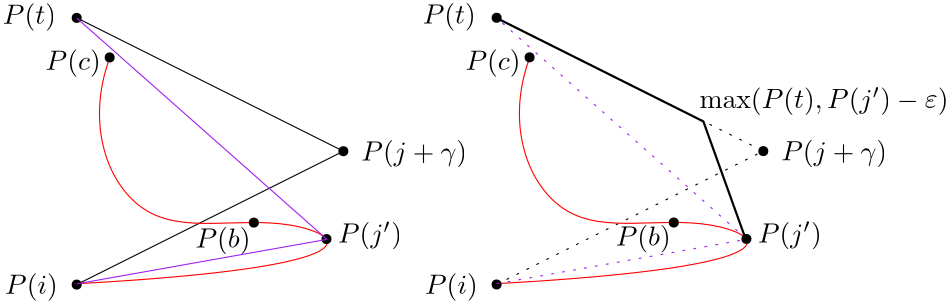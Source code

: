 <?xml version="1.0"?>
<!DOCTYPE ipe SYSTEM "ipe.dtd">
<ipe version="70218" creator="Ipe 7.2.30">
<info created="D:20251028134753" modified="D:20251028162535"/>
<ipestyle name="basic">
<symbol name="arrow/arc(spx)">
<path stroke="sym-stroke" fill="sym-stroke" pen="sym-pen">
0 0 m
-1 0.333 l
-1 -0.333 l
h
</path>
</symbol>
<symbol name="arrow/farc(spx)">
<path stroke="sym-stroke" fill="white" pen="sym-pen">
0 0 m
-1 0.333 l
-1 -0.333 l
h
</path>
</symbol>
<symbol name="arrow/ptarc(spx)">
<path stroke="sym-stroke" fill="sym-stroke" pen="sym-pen">
0 0 m
-1 0.333 l
-0.8 0 l
-1 -0.333 l
h
</path>
</symbol>
<symbol name="arrow/fptarc(spx)">
<path stroke="sym-stroke" fill="white" pen="sym-pen">
0 0 m
-1 0.333 l
-0.8 0 l
-1 -0.333 l
h
</path>
</symbol>
<symbol name="mark/circle(sx)" transformations="translations">
<path fill="sym-stroke">
0.6 0 0 0.6 0 0 e
0.4 0 0 0.4 0 0 e
</path>
</symbol>
<symbol name="mark/disk(sx)" transformations="translations">
<path fill="sym-stroke">
0.6 0 0 0.6 0 0 e
</path>
</symbol>
<symbol name="mark/fdisk(sfx)" transformations="translations">
<group>
<path fill="sym-fill">
0.5 0 0 0.5 0 0 e
</path>
<path fill="sym-stroke" fillrule="eofill">
0.6 0 0 0.6 0 0 e
0.4 0 0 0.4 0 0 e
</path>
</group>
</symbol>
<symbol name="mark/box(sx)" transformations="translations">
<path fill="sym-stroke" fillrule="eofill">
-0.6 -0.6 m
0.6 -0.6 l
0.6 0.6 l
-0.6 0.6 l
h
-0.4 -0.4 m
0.4 -0.4 l
0.4 0.4 l
-0.4 0.4 l
h
</path>
</symbol>
<symbol name="mark/square(sx)" transformations="translations">
<path fill="sym-stroke">
-0.6 -0.6 m
0.6 -0.6 l
0.6 0.6 l
-0.6 0.6 l
h
</path>
</symbol>
<symbol name="mark/fsquare(sfx)" transformations="translations">
<group>
<path fill="sym-fill">
-0.5 -0.5 m
0.5 -0.5 l
0.5 0.5 l
-0.5 0.5 l
h
</path>
<path fill="sym-stroke" fillrule="eofill">
-0.6 -0.6 m
0.6 -0.6 l
0.6 0.6 l
-0.6 0.6 l
h
-0.4 -0.4 m
0.4 -0.4 l
0.4 0.4 l
-0.4 0.4 l
h
</path>
</group>
</symbol>
<symbol name="mark/cross(sx)" transformations="translations">
<group>
<path fill="sym-stroke">
-0.43 -0.57 m
0.57 0.43 l
0.43 0.57 l
-0.57 -0.43 l
h
</path>
<path fill="sym-stroke">
-0.43 0.57 m
0.57 -0.43 l
0.43 -0.57 l
-0.57 0.43 l
h
</path>
</group>
</symbol>
<symbol name="arrow/fnormal(spx)">
<path stroke="sym-stroke" fill="white" pen="sym-pen">
0 0 m
-1 0.333 l
-1 -0.333 l
h
</path>
</symbol>
<symbol name="arrow/pointed(spx)">
<path stroke="sym-stroke" fill="sym-stroke" pen="sym-pen">
0 0 m
-1 0.333 l
-0.8 0 l
-1 -0.333 l
h
</path>
</symbol>
<symbol name="arrow/fpointed(spx)">
<path stroke="sym-stroke" fill="white" pen="sym-pen">
0 0 m
-1 0.333 l
-0.8 0 l
-1 -0.333 l
h
</path>
</symbol>
<symbol name="arrow/linear(spx)">
<path stroke="sym-stroke" pen="sym-pen">
-1 0.333 m
0 0 l
-1 -0.333 l
</path>
</symbol>
<symbol name="arrow/fdouble(spx)">
<path stroke="sym-stroke" fill="white" pen="sym-pen">
0 0 m
-1 0.333 l
-1 -0.333 l
h
-1 0 m
-2 0.333 l
-2 -0.333 l
h
</path>
</symbol>
<symbol name="arrow/double(spx)">
<path stroke="sym-stroke" fill="sym-stroke" pen="sym-pen">
0 0 m
-1 0.333 l
-1 -0.333 l
h
-1 0 m
-2 0.333 l
-2 -0.333 l
h
</path>
</symbol>
<symbol name="arrow/mid-normal(spx)">
<path stroke="sym-stroke" fill="sym-stroke" pen="sym-pen">
0.5 0 m
-0.5 0.333 l
-0.5 -0.333 l
h
</path>
</symbol>
<symbol name="arrow/mid-fnormal(spx)">
<path stroke="sym-stroke" fill="white" pen="sym-pen">
0.5 0 m
-0.5 0.333 l
-0.5 -0.333 l
h
</path>
</symbol>
<symbol name="arrow/mid-pointed(spx)">
<path stroke="sym-stroke" fill="sym-stroke" pen="sym-pen">
0.5 0 m
-0.5 0.333 l
-0.3 0 l
-0.5 -0.333 l
h
</path>
</symbol>
<symbol name="arrow/mid-fpointed(spx)">
<path stroke="sym-stroke" fill="white" pen="sym-pen">
0.5 0 m
-0.5 0.333 l
-0.3 0 l
-0.5 -0.333 l
h
</path>
</symbol>
<symbol name="arrow/mid-double(spx)">
<path stroke="sym-stroke" fill="sym-stroke" pen="sym-pen">
1 0 m
0 0.333 l
0 -0.333 l
h
0 0 m
-1 0.333 l
-1 -0.333 l
h
</path>
</symbol>
<symbol name="arrow/mid-fdouble(spx)">
<path stroke="sym-stroke" fill="white" pen="sym-pen">
1 0 m
0 0.333 l
0 -0.333 l
h
0 0 m
-1 0.333 l
-1 -0.333 l
h
</path>
</symbol>
<anglesize name="22.5 deg" value="22.5"/>
<anglesize name="30 deg" value="30"/>
<anglesize name="45 deg" value="45"/>
<anglesize name="60 deg" value="60"/>
<anglesize name="90 deg" value="90"/>
<arrowsize name="large" value="10"/>
<arrowsize name="small" value="5"/>
<arrowsize name="tiny" value="3"/>
<color name="blue" value="0 0 1"/>
<color name="brown" value="0.647 0.165 0.165"/>
<color name="darkblue" value="0 0 0.545"/>
<color name="darkcyan" value="0 0.545 0.545"/>
<color name="darkgray" value="0.663"/>
<color name="darkgreen" value="0 0.392 0"/>
<color name="darkmagenta" value="0.545 0 0.545"/>
<color name="darkorange" value="1 0.549 0"/>
<color name="darkred" value="0.545 0 0"/>
<color name="gold" value="1 0.843 0"/>
<color name="gray" value="0.745"/>
<color name="green" value="0 1 0"/>
<color name="lightblue" value="0.678 0.847 0.902"/>
<color name="lightcyan" value="0.878 1 1"/>
<color name="lightgray" value="0.827"/>
<color name="lightgreen" value="0.565 0.933 0.565"/>
<color name="lightyellow" value="1 1 0.878"/>
<color name="navy" value="0 0 0.502"/>
<color name="orange" value="1 0.647 0"/>
<color name="pink" value="1 0.753 0.796"/>
<color name="purple" value="0.627 0.125 0.941"/>
<color name="red" value="1 0 0"/>
<color name="seagreen" value="0.18 0.545 0.341"/>
<color name="turquoise" value="0.251 0.878 0.816"/>
<color name="violet" value="0.933 0.51 0.933"/>
<color name="yellow" value="1 1 0"/>
<dashstyle name="dash dot dotted" value="[4 2 1 2 1 2] 0"/>
<dashstyle name="dash dotted" value="[4 2 1 2] 0"/>
<dashstyle name="dashed" value="[4] 0"/>
<dashstyle name="dotted" value="[1 3] 0"/>
<gridsize name="10 pts (~3.5 mm)" value="10"/>
<gridsize name="14 pts (~5 mm)" value="14"/>
<gridsize name="16 pts (~6 mm)" value="16"/>
<gridsize name="20 pts (~7 mm)" value="20"/>
<gridsize name="28 pts (~10 mm)" value="28"/>
<gridsize name="32 pts (~12 mm)" value="32"/>
<gridsize name="4 pts" value="4"/>
<gridsize name="56 pts (~20 mm)" value="56"/>
<gridsize name="8 pts (~3 mm)" value="8"/>
<opacity name="10%" value="0.1"/>
<opacity name="30%" value="0.3"/>
<opacity name="50%" value="0.5"/>
<opacity name="75%" value="0.75"/>
<pen name="fat" value="1.2"/>
<pen name="heavier" value="0.8"/>
<pen name="ultrafat" value="2"/>
<symbolsize name="large" value="5"/>
<symbolsize name="small" value="2"/>
<symbolsize name="tiny" value="1.1"/>
<textsize name="Huge" value="\Huge"/>
<textsize name="LARGE" value="\LARGE"/>
<textsize name="Large" value="\Large"/>
<textsize name="footnote" value="\footnotesize"/>
<textsize name="huge" value="\huge"/>
<textsize name="large" value="\large"/>
<textsize name="script" value="\scriptsize"/>
<textsize name="small" value="\small"/>
<textsize name="tiny" value="\tiny"/>
<textstyle name="center" begin="\begin{center}" end="\end{center}"/>
<textstyle name="item" begin="\begin{itemize}\item{}" end="\end{itemize}"/>
<textstyle name="itemize" begin="\begin{itemize}" end="\end{itemize}"/>
<tiling name="falling" angle="-60" step="4" width="1"/>
<tiling name="rising" angle="30" step="4" width="1"/>
</ipestyle>
<page>
<layer name="alpha"/>
<view layers="alpha" active="alpha"/>
<use layer="alpha" matrix="1 0 0 1 80 -64" name="mark/disk(sx)" pos="144 752" size="normal" stroke="black"/>
<use name="mark/disk(sx)" pos="128 736" size="normal" stroke="black"/>
<path stroke="black">
128 640 m
224 688 l
128 736 l
</path>
<text matrix="1 0 0 1 6.46574 -3.31626" transformations="translations" pos="224 688" stroke="black" type="label" width="38.089" height="7.473" depth="2.49" valign="baseline" style="math">P(j + \gamma)</text>
<text matrix="1 0 0 1 -9.78201 -3.31626" transformations="translations" pos="112 640" stroke="black" type="label" width="18.961" height="7.473" depth="2.49" valign="baseline" style="math">P(i)</text>
<text matrix="1 0 0 1 -10.6111 -2.07266" transformations="translations" pos="112 736" stroke="black" type="label" width="19.126" height="7.473" depth="2.49" valign="baseline" style="math">P(t)</text>
<path stroke="red">
126.73 640.215 m
240.726 646.433
205.491 670.475
147.871 652.236
130.875 697.42
139.995 721.878 c
</path>
<text matrix="1 0 0 1 -18.654 -4.97439" transformations="translations" pos="135.435 722.292" stroke="black" type="label" width="19.84" height="7.473" depth="2.49" valign="baseline" style="math">P(c)</text>
<text transformations="translations" pos="222.072 655.138" stroke="black" type="label" width="22.997" height="7.49" depth="2.49" valign="baseline" style="math">P(j&apos;)</text>
<text matrix="1 0 0 1 -19.3931 -17.9661" transformations="translations" pos="190.153 671.305" stroke="black" type="label" width="19.804" height="7.473" depth="2.49" valign="baseline" style="math">P(b)</text>
<use name="mark/disk(sx)" pos="217.927 656.381" size="normal" stroke="black"/>
<use name="mark/disk(sx)" pos="191.769 662.294" size="normal" stroke="black"/>
<use name="mark/disk(sx)" pos="139.868 721.76" size="normal" stroke="black"/>
<use name="mark/disk(sx)" pos="127.995 639.984" size="normal" stroke="black"/>
<path stroke="purple">
127.954 640.241 m
218.067 656.264 l
127.954 735.969 l
</path>
<use matrix="1 0 0 1 231.174 -63.9651" name="mark/disk(sx)" pos="144 752" size="normal" stroke="black"/>
<use matrix="1 0 0 1 151.174 0.0348837" name="mark/disk(sx)" pos="128 736" size="normal" stroke="black"/>
<path matrix="1 0 0 1 151.174 0.0348837" stroke="black" dash="dotted">
128 640 m
224 688 l
128 736 l
</path>
<text matrix="1 0 0 1 157.64 -3.28138" transformations="translations" pos="224 688" stroke="black" type="label" width="38.089" height="7.473" depth="2.49" valign="baseline" style="math">P(j + \gamma)</text>
<text matrix="1 0 0 1 141.392 -3.28138" transformations="translations" pos="112 640" stroke="black" type="label" width="18.961" height="7.473" depth="2.49" valign="baseline" style="math">P(i)</text>
<text matrix="1 0 0 1 140.563 -2.03778" transformations="translations" pos="112 736" stroke="black" type="label" width="19.126" height="7.473" depth="2.49" valign="baseline" style="math">P(t)</text>
<path matrix="1 0 0 1 151.174 0.0348837" stroke="red">
126.73 640.215 m
240.726 646.433
205.491 670.475
147.871 652.236
130.875 697.42
139.995 721.878 c
</path>
<text matrix="1 0 0 1 132.52 -4.93951" transformations="translations" pos="135.435 722.292" stroke="black" type="label" width="19.84" height="7.473" depth="2.49" valign="baseline" style="math">P(c)</text>
<text matrix="1 0 0 1 151.174 0.0348837" transformations="translations" pos="222.072 655.138" stroke="black" type="label" width="22.997" height="7.49" depth="2.49" valign="baseline" style="math">P(j&apos;)</text>
<text matrix="1 0 0 1 131.884 -17.2804" transformations="translations" pos="190.153 671.305" stroke="black" type="label" width="19.804" height="7.473" depth="2.49" valign="baseline" style="math">P(b)</text>
<use matrix="1 0 0 1 151.174 0.0348837" name="mark/disk(sx)" pos="217.927 656.381" size="normal" stroke="black"/>
<use matrix="1 0 0 1 151.174 0.0348837" name="mark/disk(sx)" pos="191.769 662.294" size="normal" stroke="black"/>
<use matrix="1 0 0 1 151.174 0.0348837" name="mark/disk(sx)" pos="139.868 721.76" size="normal" stroke="black"/>
<use matrix="1 0 0 1 151.174 0.0348837" name="mark/disk(sx)" pos="127.995 639.984" size="normal" stroke="black"/>
<path matrix="1 0 0 1 151.174 0.0348837" stroke="purple" dash="dotted">
127.954 640.241 m
218.067 656.264 l
127.954 735.969 l
</path>
<text matrix="1 0 0 1 -15.8079 6.23997" transformations="translations" pos="367.972 697.274" stroke="black" type="label" width="89.663" height="7.49" depth="2.49" valign="baseline" style="math">\max(P(t), P(j&apos;)-\varepsilon)</text>
<path stroke="black" pen="heavier">
368.786 656.489 m
353.602 698.713 l
279.139 735.945 l
</path>
</page>
</ipe>
